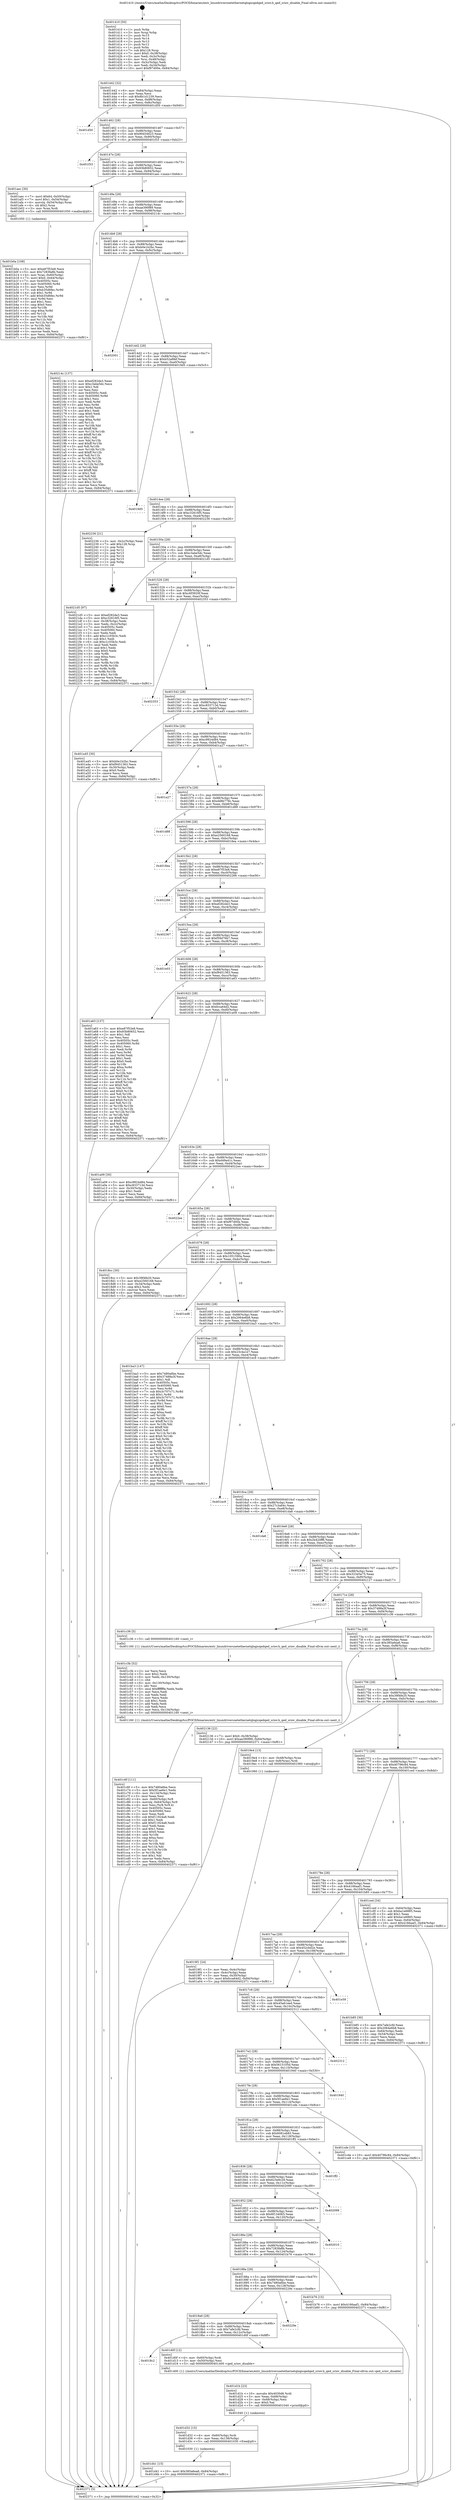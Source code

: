 digraph "0x401410" {
  label = "0x401410 (/mnt/c/Users/mathe/Desktop/tcc/POCII/binaries/extr_linuxdriversnetethernetqlogicqedqed_sriov.h_qed_sriov_disable_Final-ollvm.out::main(0))"
  labelloc = "t"
  node[shape=record]

  Entry [label="",width=0.3,height=0.3,shape=circle,fillcolor=black,style=filled]
  "0x401442" [label="{
     0x401442 [32]\l
     | [instrs]\l
     &nbsp;&nbsp;0x401442 \<+6\>: mov -0x84(%rbp),%eax\l
     &nbsp;&nbsp;0x401448 \<+2\>: mov %eax,%ecx\l
     &nbsp;&nbsp;0x40144a \<+6\>: sub $0x8b1d1239,%ecx\l
     &nbsp;&nbsp;0x401450 \<+6\>: mov %eax,-0x88(%rbp)\l
     &nbsp;&nbsp;0x401456 \<+6\>: mov %ecx,-0x8c(%rbp)\l
     &nbsp;&nbsp;0x40145c \<+6\>: je 0000000000401d50 \<main+0x940\>\l
  }"]
  "0x401d50" [label="{
     0x401d50\l
  }", style=dashed]
  "0x401462" [label="{
     0x401462 [28]\l
     | [instrs]\l
     &nbsp;&nbsp;0x401462 \<+5\>: jmp 0000000000401467 \<main+0x57\>\l
     &nbsp;&nbsp;0x401467 \<+6\>: mov -0x88(%rbp),%eax\l
     &nbsp;&nbsp;0x40146d \<+5\>: sub $0x90d34623,%eax\l
     &nbsp;&nbsp;0x401472 \<+6\>: mov %eax,-0x90(%rbp)\l
     &nbsp;&nbsp;0x401478 \<+6\>: je 0000000000401f33 \<main+0xb23\>\l
  }"]
  Exit [label="",width=0.3,height=0.3,shape=circle,fillcolor=black,style=filled,peripheries=2]
  "0x401f33" [label="{
     0x401f33\l
  }", style=dashed]
  "0x40147e" [label="{
     0x40147e [28]\l
     | [instrs]\l
     &nbsp;&nbsp;0x40147e \<+5\>: jmp 0000000000401483 \<main+0x73\>\l
     &nbsp;&nbsp;0x401483 \<+6\>: mov -0x88(%rbp),%eax\l
     &nbsp;&nbsp;0x401489 \<+5\>: sub $0x93b80652,%eax\l
     &nbsp;&nbsp;0x40148e \<+6\>: mov %eax,-0x94(%rbp)\l
     &nbsp;&nbsp;0x401494 \<+6\>: je 0000000000401aec \<main+0x6dc\>\l
  }"]
  "0x401d41" [label="{
     0x401d41 [15]\l
     | [instrs]\l
     &nbsp;&nbsp;0x401d41 \<+10\>: movl $0x385a6ea6,-0x84(%rbp)\l
     &nbsp;&nbsp;0x401d4b \<+5\>: jmp 0000000000402371 \<main+0xf61\>\l
  }"]
  "0x401aec" [label="{
     0x401aec [30]\l
     | [instrs]\l
     &nbsp;&nbsp;0x401aec \<+7\>: movl $0x64,-0x50(%rbp)\l
     &nbsp;&nbsp;0x401af3 \<+7\>: movl $0x1,-0x54(%rbp)\l
     &nbsp;&nbsp;0x401afa \<+4\>: movslq -0x54(%rbp),%rax\l
     &nbsp;&nbsp;0x401afe \<+4\>: shl $0x2,%rax\l
     &nbsp;&nbsp;0x401b02 \<+3\>: mov %rax,%rdi\l
     &nbsp;&nbsp;0x401b05 \<+5\>: call 0000000000401050 \<malloc@plt\>\l
     | [calls]\l
     &nbsp;&nbsp;0x401050 \{1\} (unknown)\l
  }"]
  "0x40149a" [label="{
     0x40149a [28]\l
     | [instrs]\l
     &nbsp;&nbsp;0x40149a \<+5\>: jmp 000000000040149f \<main+0x8f\>\l
     &nbsp;&nbsp;0x40149f \<+6\>: mov -0x88(%rbp),%eax\l
     &nbsp;&nbsp;0x4014a5 \<+5\>: sub $0xae390f89,%eax\l
     &nbsp;&nbsp;0x4014aa \<+6\>: mov %eax,-0x98(%rbp)\l
     &nbsp;&nbsp;0x4014b0 \<+6\>: je 000000000040214c \<main+0xd3c\>\l
  }"]
  "0x401d32" [label="{
     0x401d32 [15]\l
     | [instrs]\l
     &nbsp;&nbsp;0x401d32 \<+4\>: mov -0x60(%rbp),%rdi\l
     &nbsp;&nbsp;0x401d36 \<+6\>: mov %eax,-0x138(%rbp)\l
     &nbsp;&nbsp;0x401d3c \<+5\>: call 0000000000401030 \<free@plt\>\l
     | [calls]\l
     &nbsp;&nbsp;0x401030 \{1\} (unknown)\l
  }"]
  "0x40214c" [label="{
     0x40214c [137]\l
     | [instrs]\l
     &nbsp;&nbsp;0x40214c \<+5\>: mov $0xef282de3,%eax\l
     &nbsp;&nbsp;0x402151 \<+5\>: mov $0xc3abe5dc,%ecx\l
     &nbsp;&nbsp;0x402156 \<+2\>: mov $0x1,%dl\l
     &nbsp;&nbsp;0x402158 \<+2\>: xor %esi,%esi\l
     &nbsp;&nbsp;0x40215a \<+7\>: mov 0x40505c,%edi\l
     &nbsp;&nbsp;0x402161 \<+8\>: mov 0x405060,%r8d\l
     &nbsp;&nbsp;0x402169 \<+3\>: sub $0x1,%esi\l
     &nbsp;&nbsp;0x40216c \<+3\>: mov %edi,%r9d\l
     &nbsp;&nbsp;0x40216f \<+3\>: add %esi,%r9d\l
     &nbsp;&nbsp;0x402172 \<+4\>: imul %r9d,%edi\l
     &nbsp;&nbsp;0x402176 \<+3\>: and $0x1,%edi\l
     &nbsp;&nbsp;0x402179 \<+3\>: cmp $0x0,%edi\l
     &nbsp;&nbsp;0x40217c \<+4\>: sete %r10b\l
     &nbsp;&nbsp;0x402180 \<+4\>: cmp $0xa,%r8d\l
     &nbsp;&nbsp;0x402184 \<+4\>: setl %r11b\l
     &nbsp;&nbsp;0x402188 \<+3\>: mov %r10b,%bl\l
     &nbsp;&nbsp;0x40218b \<+3\>: xor $0xff,%bl\l
     &nbsp;&nbsp;0x40218e \<+3\>: mov %r11b,%r14b\l
     &nbsp;&nbsp;0x402191 \<+4\>: xor $0xff,%r14b\l
     &nbsp;&nbsp;0x402195 \<+3\>: xor $0x1,%dl\l
     &nbsp;&nbsp;0x402198 \<+3\>: mov %bl,%r15b\l
     &nbsp;&nbsp;0x40219b \<+4\>: and $0xff,%r15b\l
     &nbsp;&nbsp;0x40219f \<+3\>: and %dl,%r10b\l
     &nbsp;&nbsp;0x4021a2 \<+3\>: mov %r14b,%r12b\l
     &nbsp;&nbsp;0x4021a5 \<+4\>: and $0xff,%r12b\l
     &nbsp;&nbsp;0x4021a9 \<+3\>: and %dl,%r11b\l
     &nbsp;&nbsp;0x4021ac \<+3\>: or %r10b,%r15b\l
     &nbsp;&nbsp;0x4021af \<+3\>: or %r11b,%r12b\l
     &nbsp;&nbsp;0x4021b2 \<+3\>: xor %r12b,%r15b\l
     &nbsp;&nbsp;0x4021b5 \<+3\>: or %r14b,%bl\l
     &nbsp;&nbsp;0x4021b8 \<+3\>: xor $0xff,%bl\l
     &nbsp;&nbsp;0x4021bb \<+3\>: or $0x1,%dl\l
     &nbsp;&nbsp;0x4021be \<+2\>: and %dl,%bl\l
     &nbsp;&nbsp;0x4021c0 \<+3\>: or %bl,%r15b\l
     &nbsp;&nbsp;0x4021c3 \<+4\>: test $0x1,%r15b\l
     &nbsp;&nbsp;0x4021c7 \<+3\>: cmovne %ecx,%eax\l
     &nbsp;&nbsp;0x4021ca \<+6\>: mov %eax,-0x84(%rbp)\l
     &nbsp;&nbsp;0x4021d0 \<+5\>: jmp 0000000000402371 \<main+0xf61\>\l
  }"]
  "0x4014b6" [label="{
     0x4014b6 [28]\l
     | [instrs]\l
     &nbsp;&nbsp;0x4014b6 \<+5\>: jmp 00000000004014bb \<main+0xab\>\l
     &nbsp;&nbsp;0x4014bb \<+6\>: mov -0x88(%rbp),%eax\l
     &nbsp;&nbsp;0x4014c1 \<+5\>: sub $0xb0e1b2bc,%eax\l
     &nbsp;&nbsp;0x4014c6 \<+6\>: mov %eax,-0x9c(%rbp)\l
     &nbsp;&nbsp;0x4014cc \<+6\>: je 0000000000402001 \<main+0xbf1\>\l
  }"]
  "0x401d1b" [label="{
     0x401d1b [23]\l
     | [instrs]\l
     &nbsp;&nbsp;0x401d1b \<+10\>: movabs $0x4030d6,%rdi\l
     &nbsp;&nbsp;0x401d25 \<+3\>: mov %eax,-0x68(%rbp)\l
     &nbsp;&nbsp;0x401d28 \<+3\>: mov -0x68(%rbp),%esi\l
     &nbsp;&nbsp;0x401d2b \<+2\>: mov $0x0,%al\l
     &nbsp;&nbsp;0x401d2d \<+5\>: call 0000000000401040 \<printf@plt\>\l
     | [calls]\l
     &nbsp;&nbsp;0x401040 \{1\} (unknown)\l
  }"]
  "0x402001" [label="{
     0x402001\l
  }", style=dashed]
  "0x4014d2" [label="{
     0x4014d2 [28]\l
     | [instrs]\l
     &nbsp;&nbsp;0x4014d2 \<+5\>: jmp 00000000004014d7 \<main+0xc7\>\l
     &nbsp;&nbsp;0x4014d7 \<+6\>: mov -0x88(%rbp),%eax\l
     &nbsp;&nbsp;0x4014dd \<+5\>: sub $0xb52a8fef,%eax\l
     &nbsp;&nbsp;0x4014e2 \<+6\>: mov %eax,-0xa0(%rbp)\l
     &nbsp;&nbsp;0x4014e8 \<+6\>: je 00000000004019d5 \<main+0x5c5\>\l
  }"]
  "0x4018c2" [label="{
     0x4018c2\l
  }", style=dashed]
  "0x4019d5" [label="{
     0x4019d5\l
  }", style=dashed]
  "0x4014ee" [label="{
     0x4014ee [28]\l
     | [instrs]\l
     &nbsp;&nbsp;0x4014ee \<+5\>: jmp 00000000004014f3 \<main+0xe3\>\l
     &nbsp;&nbsp;0x4014f3 \<+6\>: mov -0x88(%rbp),%eax\l
     &nbsp;&nbsp;0x4014f9 \<+5\>: sub $0xc32616f5,%eax\l
     &nbsp;&nbsp;0x4014fe \<+6\>: mov %eax,-0xa4(%rbp)\l
     &nbsp;&nbsp;0x401504 \<+6\>: je 0000000000402236 \<main+0xe26\>\l
  }"]
  "0x401d0f" [label="{
     0x401d0f [12]\l
     | [instrs]\l
     &nbsp;&nbsp;0x401d0f \<+4\>: mov -0x60(%rbp),%rdi\l
     &nbsp;&nbsp;0x401d13 \<+3\>: mov -0x50(%rbp),%esi\l
     &nbsp;&nbsp;0x401d16 \<+5\>: call 0000000000401400 \<qed_sriov_disable\>\l
     | [calls]\l
     &nbsp;&nbsp;0x401400 \{1\} (/mnt/c/Users/mathe/Desktop/tcc/POCII/binaries/extr_linuxdriversnetethernetqlogicqedqed_sriov.h_qed_sriov_disable_Final-ollvm.out::qed_sriov_disable)\l
  }"]
  "0x402236" [label="{
     0x402236 [21]\l
     | [instrs]\l
     &nbsp;&nbsp;0x402236 \<+3\>: mov -0x2c(%rbp),%eax\l
     &nbsp;&nbsp;0x402239 \<+7\>: add $0x128,%rsp\l
     &nbsp;&nbsp;0x402240 \<+1\>: pop %rbx\l
     &nbsp;&nbsp;0x402241 \<+2\>: pop %r12\l
     &nbsp;&nbsp;0x402243 \<+2\>: pop %r13\l
     &nbsp;&nbsp;0x402245 \<+2\>: pop %r14\l
     &nbsp;&nbsp;0x402247 \<+2\>: pop %r15\l
     &nbsp;&nbsp;0x402249 \<+1\>: pop %rbp\l
     &nbsp;&nbsp;0x40224a \<+1\>: ret\l
  }"]
  "0x40150a" [label="{
     0x40150a [28]\l
     | [instrs]\l
     &nbsp;&nbsp;0x40150a \<+5\>: jmp 000000000040150f \<main+0xff\>\l
     &nbsp;&nbsp;0x40150f \<+6\>: mov -0x88(%rbp),%eax\l
     &nbsp;&nbsp;0x401515 \<+5\>: sub $0xc3abe5dc,%eax\l
     &nbsp;&nbsp;0x40151a \<+6\>: mov %eax,-0xa8(%rbp)\l
     &nbsp;&nbsp;0x401520 \<+6\>: je 00000000004021d5 \<main+0xdc5\>\l
  }"]
  "0x4018a6" [label="{
     0x4018a6 [28]\l
     | [instrs]\l
     &nbsp;&nbsp;0x4018a6 \<+5\>: jmp 00000000004018ab \<main+0x49b\>\l
     &nbsp;&nbsp;0x4018ab \<+6\>: mov -0x88(%rbp),%eax\l
     &nbsp;&nbsp;0x4018b1 \<+5\>: sub $0x7afe2cfd,%eax\l
     &nbsp;&nbsp;0x4018b6 \<+6\>: mov %eax,-0x12c(%rbp)\l
     &nbsp;&nbsp;0x4018bc \<+6\>: je 0000000000401d0f \<main+0x8ff\>\l
  }"]
  "0x4021d5" [label="{
     0x4021d5 [97]\l
     | [instrs]\l
     &nbsp;&nbsp;0x4021d5 \<+5\>: mov $0xef282de3,%eax\l
     &nbsp;&nbsp;0x4021da \<+5\>: mov $0xc32616f5,%ecx\l
     &nbsp;&nbsp;0x4021df \<+3\>: mov -0x38(%rbp),%edx\l
     &nbsp;&nbsp;0x4021e2 \<+3\>: mov %edx,-0x2c(%rbp)\l
     &nbsp;&nbsp;0x4021e5 \<+7\>: mov 0x40505c,%edx\l
     &nbsp;&nbsp;0x4021ec \<+7\>: mov 0x405060,%esi\l
     &nbsp;&nbsp;0x4021f3 \<+2\>: mov %edx,%edi\l
     &nbsp;&nbsp;0x4021f5 \<+6\>: add $0xc1c55b3c,%edi\l
     &nbsp;&nbsp;0x4021fb \<+3\>: sub $0x1,%edi\l
     &nbsp;&nbsp;0x4021fe \<+6\>: sub $0xc1c55b3c,%edi\l
     &nbsp;&nbsp;0x402204 \<+3\>: imul %edi,%edx\l
     &nbsp;&nbsp;0x402207 \<+3\>: and $0x1,%edx\l
     &nbsp;&nbsp;0x40220a \<+3\>: cmp $0x0,%edx\l
     &nbsp;&nbsp;0x40220d \<+4\>: sete %r8b\l
     &nbsp;&nbsp;0x402211 \<+3\>: cmp $0xa,%esi\l
     &nbsp;&nbsp;0x402214 \<+4\>: setl %r9b\l
     &nbsp;&nbsp;0x402218 \<+3\>: mov %r8b,%r10b\l
     &nbsp;&nbsp;0x40221b \<+3\>: and %r9b,%r10b\l
     &nbsp;&nbsp;0x40221e \<+3\>: xor %r9b,%r8b\l
     &nbsp;&nbsp;0x402221 \<+3\>: or %r8b,%r10b\l
     &nbsp;&nbsp;0x402224 \<+4\>: test $0x1,%r10b\l
     &nbsp;&nbsp;0x402228 \<+3\>: cmovne %ecx,%eax\l
     &nbsp;&nbsp;0x40222b \<+6\>: mov %eax,-0x84(%rbp)\l
     &nbsp;&nbsp;0x402231 \<+5\>: jmp 0000000000402371 \<main+0xf61\>\l
  }"]
  "0x401526" [label="{
     0x401526 [28]\l
     | [instrs]\l
     &nbsp;&nbsp;0x401526 \<+5\>: jmp 000000000040152b \<main+0x11b\>\l
     &nbsp;&nbsp;0x40152b \<+6\>: mov -0x88(%rbp),%eax\l
     &nbsp;&nbsp;0x401531 \<+5\>: sub $0xc6f3920f,%eax\l
     &nbsp;&nbsp;0x401536 \<+6\>: mov %eax,-0xac(%rbp)\l
     &nbsp;&nbsp;0x40153c \<+6\>: je 0000000000402353 \<main+0xf43\>\l
  }"]
  "0x40229e" [label="{
     0x40229e\l
  }", style=dashed]
  "0x402353" [label="{
     0x402353\l
  }", style=dashed]
  "0x401542" [label="{
     0x401542 [28]\l
     | [instrs]\l
     &nbsp;&nbsp;0x401542 \<+5\>: jmp 0000000000401547 \<main+0x137\>\l
     &nbsp;&nbsp;0x401547 \<+6\>: mov -0x88(%rbp),%eax\l
     &nbsp;&nbsp;0x40154d \<+5\>: sub $0xc833713d,%eax\l
     &nbsp;&nbsp;0x401552 \<+6\>: mov %eax,-0xb0(%rbp)\l
     &nbsp;&nbsp;0x401558 \<+6\>: je 0000000000401a45 \<main+0x635\>\l
  }"]
  "0x401c6f" [label="{
     0x401c6f [111]\l
     | [instrs]\l
     &nbsp;&nbsp;0x401c6f \<+5\>: mov $0x7480a6be,%ecx\l
     &nbsp;&nbsp;0x401c74 \<+5\>: mov $0x5f1ae6e1,%edx\l
     &nbsp;&nbsp;0x401c79 \<+6\>: mov -0x134(%rbp),%esi\l
     &nbsp;&nbsp;0x401c7f \<+3\>: imul %eax,%esi\l
     &nbsp;&nbsp;0x401c82 \<+4\>: mov -0x60(%rbp),%r8\l
     &nbsp;&nbsp;0x401c86 \<+4\>: movslq -0x64(%rbp),%r9\l
     &nbsp;&nbsp;0x401c8a \<+4\>: mov %esi,(%r8,%r9,4)\l
     &nbsp;&nbsp;0x401c8e \<+7\>: mov 0x40505c,%eax\l
     &nbsp;&nbsp;0x401c95 \<+7\>: mov 0x405060,%esi\l
     &nbsp;&nbsp;0x401c9c \<+2\>: mov %eax,%edi\l
     &nbsp;&nbsp;0x401c9e \<+6\>: sub $0xf11924a8,%edi\l
     &nbsp;&nbsp;0x401ca4 \<+3\>: sub $0x1,%edi\l
     &nbsp;&nbsp;0x401ca7 \<+6\>: add $0xf11924a8,%edi\l
     &nbsp;&nbsp;0x401cad \<+3\>: imul %edi,%eax\l
     &nbsp;&nbsp;0x401cb0 \<+3\>: and $0x1,%eax\l
     &nbsp;&nbsp;0x401cb3 \<+3\>: cmp $0x0,%eax\l
     &nbsp;&nbsp;0x401cb6 \<+4\>: sete %r10b\l
     &nbsp;&nbsp;0x401cba \<+3\>: cmp $0xa,%esi\l
     &nbsp;&nbsp;0x401cbd \<+4\>: setl %r11b\l
     &nbsp;&nbsp;0x401cc1 \<+3\>: mov %r10b,%bl\l
     &nbsp;&nbsp;0x401cc4 \<+3\>: and %r11b,%bl\l
     &nbsp;&nbsp;0x401cc7 \<+3\>: xor %r11b,%r10b\l
     &nbsp;&nbsp;0x401cca \<+3\>: or %r10b,%bl\l
     &nbsp;&nbsp;0x401ccd \<+3\>: test $0x1,%bl\l
     &nbsp;&nbsp;0x401cd0 \<+3\>: cmovne %edx,%ecx\l
     &nbsp;&nbsp;0x401cd3 \<+6\>: mov %ecx,-0x84(%rbp)\l
     &nbsp;&nbsp;0x401cd9 \<+5\>: jmp 0000000000402371 \<main+0xf61\>\l
  }"]
  "0x401a45" [label="{
     0x401a45 [30]\l
     | [instrs]\l
     &nbsp;&nbsp;0x401a45 \<+5\>: mov $0xb0e1b2bc,%eax\l
     &nbsp;&nbsp;0x401a4a \<+5\>: mov $0xf9451363,%ecx\l
     &nbsp;&nbsp;0x401a4f \<+3\>: mov -0x30(%rbp),%edx\l
     &nbsp;&nbsp;0x401a52 \<+3\>: cmp $0x0,%edx\l
     &nbsp;&nbsp;0x401a55 \<+3\>: cmove %ecx,%eax\l
     &nbsp;&nbsp;0x401a58 \<+6\>: mov %eax,-0x84(%rbp)\l
     &nbsp;&nbsp;0x401a5e \<+5\>: jmp 0000000000402371 \<main+0xf61\>\l
  }"]
  "0x40155e" [label="{
     0x40155e [28]\l
     | [instrs]\l
     &nbsp;&nbsp;0x40155e \<+5\>: jmp 0000000000401563 \<main+0x153\>\l
     &nbsp;&nbsp;0x401563 \<+6\>: mov -0x88(%rbp),%eax\l
     &nbsp;&nbsp;0x401569 \<+5\>: sub $0xc9924d84,%eax\l
     &nbsp;&nbsp;0x40156e \<+6\>: mov %eax,-0xb4(%rbp)\l
     &nbsp;&nbsp;0x401574 \<+6\>: je 0000000000401a27 \<main+0x617\>\l
  }"]
  "0x401c3b" [label="{
     0x401c3b [52]\l
     | [instrs]\l
     &nbsp;&nbsp;0x401c3b \<+2\>: xor %ecx,%ecx\l
     &nbsp;&nbsp;0x401c3d \<+5\>: mov $0x2,%edx\l
     &nbsp;&nbsp;0x401c42 \<+6\>: mov %edx,-0x130(%rbp)\l
     &nbsp;&nbsp;0x401c48 \<+1\>: cltd\l
     &nbsp;&nbsp;0x401c49 \<+6\>: mov -0x130(%rbp),%esi\l
     &nbsp;&nbsp;0x401c4f \<+2\>: idiv %esi\l
     &nbsp;&nbsp;0x401c51 \<+6\>: imul $0xfffffffe,%edx,%edx\l
     &nbsp;&nbsp;0x401c57 \<+2\>: mov %ecx,%edi\l
     &nbsp;&nbsp;0x401c59 \<+2\>: sub %edx,%edi\l
     &nbsp;&nbsp;0x401c5b \<+2\>: mov %ecx,%edx\l
     &nbsp;&nbsp;0x401c5d \<+3\>: sub $0x1,%edx\l
     &nbsp;&nbsp;0x401c60 \<+2\>: add %edx,%edi\l
     &nbsp;&nbsp;0x401c62 \<+2\>: sub %edi,%ecx\l
     &nbsp;&nbsp;0x401c64 \<+6\>: mov %ecx,-0x134(%rbp)\l
     &nbsp;&nbsp;0x401c6a \<+5\>: call 0000000000401160 \<next_i\>\l
     | [calls]\l
     &nbsp;&nbsp;0x401160 \{1\} (/mnt/c/Users/mathe/Desktop/tcc/POCII/binaries/extr_linuxdriversnetethernetqlogicqedqed_sriov.h_qed_sriov_disable_Final-ollvm.out::next_i)\l
  }"]
  "0x401a27" [label="{
     0x401a27\l
  }", style=dashed]
  "0x40157a" [label="{
     0x40157a [28]\l
     | [instrs]\l
     &nbsp;&nbsp;0x40157a \<+5\>: jmp 000000000040157f \<main+0x16f\>\l
     &nbsp;&nbsp;0x40157f \<+6\>: mov -0x88(%rbp),%eax\l
     &nbsp;&nbsp;0x401585 \<+5\>: sub $0xdd8b778c,%eax\l
     &nbsp;&nbsp;0x40158a \<+6\>: mov %eax,-0xb8(%rbp)\l
     &nbsp;&nbsp;0x401590 \<+6\>: je 0000000000401d88 \<main+0x978\>\l
  }"]
  "0x40188a" [label="{
     0x40188a [28]\l
     | [instrs]\l
     &nbsp;&nbsp;0x40188a \<+5\>: jmp 000000000040188f \<main+0x47f\>\l
     &nbsp;&nbsp;0x40188f \<+6\>: mov -0x88(%rbp),%eax\l
     &nbsp;&nbsp;0x401895 \<+5\>: sub $0x7480a6be,%eax\l
     &nbsp;&nbsp;0x40189a \<+6\>: mov %eax,-0x128(%rbp)\l
     &nbsp;&nbsp;0x4018a0 \<+6\>: je 000000000040229e \<main+0xe8e\>\l
  }"]
  "0x401d88" [label="{
     0x401d88\l
  }", style=dashed]
  "0x401596" [label="{
     0x401596 [28]\l
     | [instrs]\l
     &nbsp;&nbsp;0x401596 \<+5\>: jmp 000000000040159b \<main+0x18b\>\l
     &nbsp;&nbsp;0x40159b \<+6\>: mov -0x88(%rbp),%eax\l
     &nbsp;&nbsp;0x4015a1 \<+5\>: sub $0xe2560168,%eax\l
     &nbsp;&nbsp;0x4015a6 \<+6\>: mov %eax,-0xbc(%rbp)\l
     &nbsp;&nbsp;0x4015ac \<+6\>: je 00000000004018ea \<main+0x4da\>\l
  }"]
  "0x401b76" [label="{
     0x401b76 [15]\l
     | [instrs]\l
     &nbsp;&nbsp;0x401b76 \<+10\>: movl $0x4166aaf1,-0x84(%rbp)\l
     &nbsp;&nbsp;0x401b80 \<+5\>: jmp 0000000000402371 \<main+0xf61\>\l
  }"]
  "0x4018ea" [label="{
     0x4018ea\l
  }", style=dashed]
  "0x4015b2" [label="{
     0x4015b2 [28]\l
     | [instrs]\l
     &nbsp;&nbsp;0x4015b2 \<+5\>: jmp 00000000004015b7 \<main+0x1a7\>\l
     &nbsp;&nbsp;0x4015b7 \<+6\>: mov -0x88(%rbp),%eax\l
     &nbsp;&nbsp;0x4015bd \<+5\>: sub $0xe87f53e8,%eax\l
     &nbsp;&nbsp;0x4015c2 \<+6\>: mov %eax,-0xc0(%rbp)\l
     &nbsp;&nbsp;0x4015c8 \<+6\>: je 0000000000402266 \<main+0xe56\>\l
  }"]
  "0x40186e" [label="{
     0x40186e [28]\l
     | [instrs]\l
     &nbsp;&nbsp;0x40186e \<+5\>: jmp 0000000000401873 \<main+0x463\>\l
     &nbsp;&nbsp;0x401873 \<+6\>: mov -0x88(%rbp),%eax\l
     &nbsp;&nbsp;0x401879 \<+5\>: sub $0x7283fa8b,%eax\l
     &nbsp;&nbsp;0x40187e \<+6\>: mov %eax,-0x124(%rbp)\l
     &nbsp;&nbsp;0x401884 \<+6\>: je 0000000000401b76 \<main+0x766\>\l
  }"]
  "0x402266" [label="{
     0x402266\l
  }", style=dashed]
  "0x4015ce" [label="{
     0x4015ce [28]\l
     | [instrs]\l
     &nbsp;&nbsp;0x4015ce \<+5\>: jmp 00000000004015d3 \<main+0x1c3\>\l
     &nbsp;&nbsp;0x4015d3 \<+6\>: mov -0x88(%rbp),%eax\l
     &nbsp;&nbsp;0x4015d9 \<+5\>: sub $0xef282de3,%eax\l
     &nbsp;&nbsp;0x4015de \<+6\>: mov %eax,-0xc4(%rbp)\l
     &nbsp;&nbsp;0x4015e4 \<+6\>: je 0000000000402367 \<main+0xf57\>\l
  }"]
  "0x402010" [label="{
     0x402010\l
  }", style=dashed]
  "0x402367" [label="{
     0x402367\l
  }", style=dashed]
  "0x4015ea" [label="{
     0x4015ea [28]\l
     | [instrs]\l
     &nbsp;&nbsp;0x4015ea \<+5\>: jmp 00000000004015ef \<main+0x1df\>\l
     &nbsp;&nbsp;0x4015ef \<+6\>: mov -0x88(%rbp),%eax\l
     &nbsp;&nbsp;0x4015f5 \<+5\>: sub $0xf59d76b7,%eax\l
     &nbsp;&nbsp;0x4015fa \<+6\>: mov %eax,-0xc8(%rbp)\l
     &nbsp;&nbsp;0x401600 \<+6\>: je 0000000000401e03 \<main+0x9f3\>\l
  }"]
  "0x401852" [label="{
     0x401852 [28]\l
     | [instrs]\l
     &nbsp;&nbsp;0x401852 \<+5\>: jmp 0000000000401857 \<main+0x447\>\l
     &nbsp;&nbsp;0x401857 \<+6\>: mov -0x88(%rbp),%eax\l
     &nbsp;&nbsp;0x40185d \<+5\>: sub $0x6f134065,%eax\l
     &nbsp;&nbsp;0x401862 \<+6\>: mov %eax,-0x120(%rbp)\l
     &nbsp;&nbsp;0x401868 \<+6\>: je 0000000000402010 \<main+0xc00\>\l
  }"]
  "0x401e03" [label="{
     0x401e03\l
  }", style=dashed]
  "0x401606" [label="{
     0x401606 [28]\l
     | [instrs]\l
     &nbsp;&nbsp;0x401606 \<+5\>: jmp 000000000040160b \<main+0x1fb\>\l
     &nbsp;&nbsp;0x40160b \<+6\>: mov -0x88(%rbp),%eax\l
     &nbsp;&nbsp;0x401611 \<+5\>: sub $0xf9451363,%eax\l
     &nbsp;&nbsp;0x401616 \<+6\>: mov %eax,-0xcc(%rbp)\l
     &nbsp;&nbsp;0x40161c \<+6\>: je 0000000000401a63 \<main+0x653\>\l
  }"]
  "0x402099" [label="{
     0x402099\l
  }", style=dashed]
  "0x401a63" [label="{
     0x401a63 [137]\l
     | [instrs]\l
     &nbsp;&nbsp;0x401a63 \<+5\>: mov $0xe87f53e8,%eax\l
     &nbsp;&nbsp;0x401a68 \<+5\>: mov $0x93b80652,%ecx\l
     &nbsp;&nbsp;0x401a6d \<+2\>: mov $0x1,%dl\l
     &nbsp;&nbsp;0x401a6f \<+2\>: xor %esi,%esi\l
     &nbsp;&nbsp;0x401a71 \<+7\>: mov 0x40505c,%edi\l
     &nbsp;&nbsp;0x401a78 \<+8\>: mov 0x405060,%r8d\l
     &nbsp;&nbsp;0x401a80 \<+3\>: sub $0x1,%esi\l
     &nbsp;&nbsp;0x401a83 \<+3\>: mov %edi,%r9d\l
     &nbsp;&nbsp;0x401a86 \<+3\>: add %esi,%r9d\l
     &nbsp;&nbsp;0x401a89 \<+4\>: imul %r9d,%edi\l
     &nbsp;&nbsp;0x401a8d \<+3\>: and $0x1,%edi\l
     &nbsp;&nbsp;0x401a90 \<+3\>: cmp $0x0,%edi\l
     &nbsp;&nbsp;0x401a93 \<+4\>: sete %r10b\l
     &nbsp;&nbsp;0x401a97 \<+4\>: cmp $0xa,%r8d\l
     &nbsp;&nbsp;0x401a9b \<+4\>: setl %r11b\l
     &nbsp;&nbsp;0x401a9f \<+3\>: mov %r10b,%bl\l
     &nbsp;&nbsp;0x401aa2 \<+3\>: xor $0xff,%bl\l
     &nbsp;&nbsp;0x401aa5 \<+3\>: mov %r11b,%r14b\l
     &nbsp;&nbsp;0x401aa8 \<+4\>: xor $0xff,%r14b\l
     &nbsp;&nbsp;0x401aac \<+3\>: xor $0x0,%dl\l
     &nbsp;&nbsp;0x401aaf \<+3\>: mov %bl,%r15b\l
     &nbsp;&nbsp;0x401ab2 \<+4\>: and $0x0,%r15b\l
     &nbsp;&nbsp;0x401ab6 \<+3\>: and %dl,%r10b\l
     &nbsp;&nbsp;0x401ab9 \<+3\>: mov %r14b,%r12b\l
     &nbsp;&nbsp;0x401abc \<+4\>: and $0x0,%r12b\l
     &nbsp;&nbsp;0x401ac0 \<+3\>: and %dl,%r11b\l
     &nbsp;&nbsp;0x401ac3 \<+3\>: or %r10b,%r15b\l
     &nbsp;&nbsp;0x401ac6 \<+3\>: or %r11b,%r12b\l
     &nbsp;&nbsp;0x401ac9 \<+3\>: xor %r12b,%r15b\l
     &nbsp;&nbsp;0x401acc \<+3\>: or %r14b,%bl\l
     &nbsp;&nbsp;0x401acf \<+3\>: xor $0xff,%bl\l
     &nbsp;&nbsp;0x401ad2 \<+3\>: or $0x0,%dl\l
     &nbsp;&nbsp;0x401ad5 \<+2\>: and %dl,%bl\l
     &nbsp;&nbsp;0x401ad7 \<+3\>: or %bl,%r15b\l
     &nbsp;&nbsp;0x401ada \<+4\>: test $0x1,%r15b\l
     &nbsp;&nbsp;0x401ade \<+3\>: cmovne %ecx,%eax\l
     &nbsp;&nbsp;0x401ae1 \<+6\>: mov %eax,-0x84(%rbp)\l
     &nbsp;&nbsp;0x401ae7 \<+5\>: jmp 0000000000402371 \<main+0xf61\>\l
  }"]
  "0x401622" [label="{
     0x401622 [28]\l
     | [instrs]\l
     &nbsp;&nbsp;0x401622 \<+5\>: jmp 0000000000401627 \<main+0x217\>\l
     &nbsp;&nbsp;0x401627 \<+6\>: mov -0x88(%rbp),%eax\l
     &nbsp;&nbsp;0x40162d \<+5\>: sub $0xfcca64d2,%eax\l
     &nbsp;&nbsp;0x401632 \<+6\>: mov %eax,-0xd0(%rbp)\l
     &nbsp;&nbsp;0x401638 \<+6\>: je 0000000000401a09 \<main+0x5f9\>\l
  }"]
  "0x401836" [label="{
     0x401836 [28]\l
     | [instrs]\l
     &nbsp;&nbsp;0x401836 \<+5\>: jmp 000000000040183b \<main+0x42b\>\l
     &nbsp;&nbsp;0x40183b \<+6\>: mov -0x88(%rbp),%eax\l
     &nbsp;&nbsp;0x401841 \<+5\>: sub $0x623e9c29,%eax\l
     &nbsp;&nbsp;0x401846 \<+6\>: mov %eax,-0x11c(%rbp)\l
     &nbsp;&nbsp;0x40184c \<+6\>: je 0000000000402099 \<main+0xc89\>\l
  }"]
  "0x401a09" [label="{
     0x401a09 [30]\l
     | [instrs]\l
     &nbsp;&nbsp;0x401a09 \<+5\>: mov $0xc9924d84,%eax\l
     &nbsp;&nbsp;0x401a0e \<+5\>: mov $0xc833713d,%ecx\l
     &nbsp;&nbsp;0x401a13 \<+3\>: mov -0x30(%rbp),%edx\l
     &nbsp;&nbsp;0x401a16 \<+3\>: cmp $0x1,%edx\l
     &nbsp;&nbsp;0x401a19 \<+3\>: cmovl %ecx,%eax\l
     &nbsp;&nbsp;0x401a1c \<+6\>: mov %eax,-0x84(%rbp)\l
     &nbsp;&nbsp;0x401a22 \<+5\>: jmp 0000000000402371 \<main+0xf61\>\l
  }"]
  "0x40163e" [label="{
     0x40163e [28]\l
     | [instrs]\l
     &nbsp;&nbsp;0x40163e \<+5\>: jmp 0000000000401643 \<main+0x233\>\l
     &nbsp;&nbsp;0x401643 \<+6\>: mov -0x88(%rbp),%eax\l
     &nbsp;&nbsp;0x401649 \<+5\>: sub $0xd49a41c,%eax\l
     &nbsp;&nbsp;0x40164e \<+6\>: mov %eax,-0xd4(%rbp)\l
     &nbsp;&nbsp;0x401654 \<+6\>: je 00000000004022ee \<main+0xede\>\l
  }"]
  "0x401ff2" [label="{
     0x401ff2\l
  }", style=dashed]
  "0x4022ee" [label="{
     0x4022ee\l
  }", style=dashed]
  "0x40165a" [label="{
     0x40165a [28]\l
     | [instrs]\l
     &nbsp;&nbsp;0x40165a \<+5\>: jmp 000000000040165f \<main+0x24f\>\l
     &nbsp;&nbsp;0x40165f \<+6\>: mov -0x88(%rbp),%eax\l
     &nbsp;&nbsp;0x401665 \<+5\>: sub $0xf97d00e,%eax\l
     &nbsp;&nbsp;0x40166a \<+6\>: mov %eax,-0xd8(%rbp)\l
     &nbsp;&nbsp;0x401670 \<+6\>: je 00000000004018cc \<main+0x4bc\>\l
  }"]
  "0x40181a" [label="{
     0x40181a [28]\l
     | [instrs]\l
     &nbsp;&nbsp;0x40181a \<+5\>: jmp 000000000040181f \<main+0x40f\>\l
     &nbsp;&nbsp;0x40181f \<+6\>: mov -0x88(%rbp),%eax\l
     &nbsp;&nbsp;0x401825 \<+5\>: sub $0x6081eb83,%eax\l
     &nbsp;&nbsp;0x40182a \<+6\>: mov %eax,-0x118(%rbp)\l
     &nbsp;&nbsp;0x401830 \<+6\>: je 0000000000401ff2 \<main+0xbe2\>\l
  }"]
  "0x4018cc" [label="{
     0x4018cc [30]\l
     | [instrs]\l
     &nbsp;&nbsp;0x4018cc \<+5\>: mov $0x39f4fe20,%eax\l
     &nbsp;&nbsp;0x4018d1 \<+5\>: mov $0xe2560168,%ecx\l
     &nbsp;&nbsp;0x4018d6 \<+3\>: mov -0x34(%rbp),%edx\l
     &nbsp;&nbsp;0x4018d9 \<+3\>: cmp $0x2,%edx\l
     &nbsp;&nbsp;0x4018dc \<+3\>: cmovne %ecx,%eax\l
     &nbsp;&nbsp;0x4018df \<+6\>: mov %eax,-0x84(%rbp)\l
     &nbsp;&nbsp;0x4018e5 \<+5\>: jmp 0000000000402371 \<main+0xf61\>\l
  }"]
  "0x401676" [label="{
     0x401676 [28]\l
     | [instrs]\l
     &nbsp;&nbsp;0x401676 \<+5\>: jmp 000000000040167b \<main+0x26b\>\l
     &nbsp;&nbsp;0x40167b \<+6\>: mov -0x88(%rbp),%eax\l
     &nbsp;&nbsp;0x401681 \<+5\>: sub $0x1051590a,%eax\l
     &nbsp;&nbsp;0x401686 \<+6\>: mov %eax,-0xdc(%rbp)\l
     &nbsp;&nbsp;0x40168c \<+6\>: je 0000000000401ed8 \<main+0xac8\>\l
  }"]
  "0x402371" [label="{
     0x402371 [5]\l
     | [instrs]\l
     &nbsp;&nbsp;0x402371 \<+5\>: jmp 0000000000401442 \<main+0x32\>\l
  }"]
  "0x401410" [label="{
     0x401410 [50]\l
     | [instrs]\l
     &nbsp;&nbsp;0x401410 \<+1\>: push %rbp\l
     &nbsp;&nbsp;0x401411 \<+3\>: mov %rsp,%rbp\l
     &nbsp;&nbsp;0x401414 \<+2\>: push %r15\l
     &nbsp;&nbsp;0x401416 \<+2\>: push %r14\l
     &nbsp;&nbsp;0x401418 \<+2\>: push %r13\l
     &nbsp;&nbsp;0x40141a \<+2\>: push %r12\l
     &nbsp;&nbsp;0x40141c \<+1\>: push %rbx\l
     &nbsp;&nbsp;0x40141d \<+7\>: sub $0x128,%rsp\l
     &nbsp;&nbsp;0x401424 \<+7\>: movl $0x0,-0x38(%rbp)\l
     &nbsp;&nbsp;0x40142b \<+3\>: mov %edi,-0x3c(%rbp)\l
     &nbsp;&nbsp;0x40142e \<+4\>: mov %rsi,-0x48(%rbp)\l
     &nbsp;&nbsp;0x401432 \<+3\>: mov -0x3c(%rbp),%edi\l
     &nbsp;&nbsp;0x401435 \<+3\>: mov %edi,-0x34(%rbp)\l
     &nbsp;&nbsp;0x401438 \<+10\>: movl $0xf97d00e,-0x84(%rbp)\l
  }"]
  "0x401cde" [label="{
     0x401cde [15]\l
     | [instrs]\l
     &nbsp;&nbsp;0x401cde \<+10\>: movl $0x40796c84,-0x84(%rbp)\l
     &nbsp;&nbsp;0x401ce8 \<+5\>: jmp 0000000000402371 \<main+0xf61\>\l
  }"]
  "0x401ed8" [label="{
     0x401ed8\l
  }", style=dashed]
  "0x401692" [label="{
     0x401692 [28]\l
     | [instrs]\l
     &nbsp;&nbsp;0x401692 \<+5\>: jmp 0000000000401697 \<main+0x287\>\l
     &nbsp;&nbsp;0x401697 \<+6\>: mov -0x88(%rbp),%eax\l
     &nbsp;&nbsp;0x40169d \<+5\>: sub $0x2064e6b8,%eax\l
     &nbsp;&nbsp;0x4016a2 \<+6\>: mov %eax,-0xe0(%rbp)\l
     &nbsp;&nbsp;0x4016a8 \<+6\>: je 0000000000401ba3 \<main+0x793\>\l
  }"]
  "0x4017fe" [label="{
     0x4017fe [28]\l
     | [instrs]\l
     &nbsp;&nbsp;0x4017fe \<+5\>: jmp 0000000000401803 \<main+0x3f3\>\l
     &nbsp;&nbsp;0x401803 \<+6\>: mov -0x88(%rbp),%eax\l
     &nbsp;&nbsp;0x401809 \<+5\>: sub $0x5f1ae6e1,%eax\l
     &nbsp;&nbsp;0x40180e \<+6\>: mov %eax,-0x114(%rbp)\l
     &nbsp;&nbsp;0x401814 \<+6\>: je 0000000000401cde \<main+0x8ce\>\l
  }"]
  "0x401ba3" [label="{
     0x401ba3 [147]\l
     | [instrs]\l
     &nbsp;&nbsp;0x401ba3 \<+5\>: mov $0x7480a6be,%eax\l
     &nbsp;&nbsp;0x401ba8 \<+5\>: mov $0x37488a3f,%ecx\l
     &nbsp;&nbsp;0x401bad \<+2\>: mov $0x1,%dl\l
     &nbsp;&nbsp;0x401baf \<+7\>: mov 0x40505c,%esi\l
     &nbsp;&nbsp;0x401bb6 \<+7\>: mov 0x405060,%edi\l
     &nbsp;&nbsp;0x401bbd \<+3\>: mov %esi,%r8d\l
     &nbsp;&nbsp;0x401bc0 \<+7\>: sub $0x3c707c71,%r8d\l
     &nbsp;&nbsp;0x401bc7 \<+4\>: sub $0x1,%r8d\l
     &nbsp;&nbsp;0x401bcb \<+7\>: add $0x3c707c71,%r8d\l
     &nbsp;&nbsp;0x401bd2 \<+4\>: imul %r8d,%esi\l
     &nbsp;&nbsp;0x401bd6 \<+3\>: and $0x1,%esi\l
     &nbsp;&nbsp;0x401bd9 \<+3\>: cmp $0x0,%esi\l
     &nbsp;&nbsp;0x401bdc \<+4\>: sete %r9b\l
     &nbsp;&nbsp;0x401be0 \<+3\>: cmp $0xa,%edi\l
     &nbsp;&nbsp;0x401be3 \<+4\>: setl %r10b\l
     &nbsp;&nbsp;0x401be7 \<+3\>: mov %r9b,%r11b\l
     &nbsp;&nbsp;0x401bea \<+4\>: xor $0xff,%r11b\l
     &nbsp;&nbsp;0x401bee \<+3\>: mov %r10b,%bl\l
     &nbsp;&nbsp;0x401bf1 \<+3\>: xor $0xff,%bl\l
     &nbsp;&nbsp;0x401bf4 \<+3\>: xor $0x0,%dl\l
     &nbsp;&nbsp;0x401bf7 \<+3\>: mov %r11b,%r14b\l
     &nbsp;&nbsp;0x401bfa \<+4\>: and $0x0,%r14b\l
     &nbsp;&nbsp;0x401bfe \<+3\>: and %dl,%r9b\l
     &nbsp;&nbsp;0x401c01 \<+3\>: mov %bl,%r15b\l
     &nbsp;&nbsp;0x401c04 \<+4\>: and $0x0,%r15b\l
     &nbsp;&nbsp;0x401c08 \<+3\>: and %dl,%r10b\l
     &nbsp;&nbsp;0x401c0b \<+3\>: or %r9b,%r14b\l
     &nbsp;&nbsp;0x401c0e \<+3\>: or %r10b,%r15b\l
     &nbsp;&nbsp;0x401c11 \<+3\>: xor %r15b,%r14b\l
     &nbsp;&nbsp;0x401c14 \<+3\>: or %bl,%r11b\l
     &nbsp;&nbsp;0x401c17 \<+4\>: xor $0xff,%r11b\l
     &nbsp;&nbsp;0x401c1b \<+3\>: or $0x0,%dl\l
     &nbsp;&nbsp;0x401c1e \<+3\>: and %dl,%r11b\l
     &nbsp;&nbsp;0x401c21 \<+3\>: or %r11b,%r14b\l
     &nbsp;&nbsp;0x401c24 \<+4\>: test $0x1,%r14b\l
     &nbsp;&nbsp;0x401c28 \<+3\>: cmovne %ecx,%eax\l
     &nbsp;&nbsp;0x401c2b \<+6\>: mov %eax,-0x84(%rbp)\l
     &nbsp;&nbsp;0x401c31 \<+5\>: jmp 0000000000402371 \<main+0xf61\>\l
  }"]
  "0x4016ae" [label="{
     0x4016ae [28]\l
     | [instrs]\l
     &nbsp;&nbsp;0x4016ae \<+5\>: jmp 00000000004016b3 \<main+0x2a3\>\l
     &nbsp;&nbsp;0x4016b3 \<+6\>: mov -0x88(%rbp),%eax\l
     &nbsp;&nbsp;0x4016b9 \<+5\>: sub $0x23c4a1e7,%eax\l
     &nbsp;&nbsp;0x4016be \<+6\>: mov %eax,-0xe4(%rbp)\l
     &nbsp;&nbsp;0x4016c4 \<+6\>: je 0000000000401ec9 \<main+0xab9\>\l
  }"]
  "0x401940" [label="{
     0x401940\l
  }", style=dashed]
  "0x401ec9" [label="{
     0x401ec9\l
  }", style=dashed]
  "0x4016ca" [label="{
     0x4016ca [28]\l
     | [instrs]\l
     &nbsp;&nbsp;0x4016ca \<+5\>: jmp 00000000004016cf \<main+0x2bf\>\l
     &nbsp;&nbsp;0x4016cf \<+6\>: mov -0x88(%rbp),%eax\l
     &nbsp;&nbsp;0x4016d5 \<+5\>: sub $0x27c3a64c,%eax\l
     &nbsp;&nbsp;0x4016da \<+6\>: mov %eax,-0xe8(%rbp)\l
     &nbsp;&nbsp;0x4016e0 \<+6\>: je 0000000000401da6 \<main+0x996\>\l
  }"]
  "0x4017e2" [label="{
     0x4017e2 [28]\l
     | [instrs]\l
     &nbsp;&nbsp;0x4017e2 \<+5\>: jmp 00000000004017e7 \<main+0x3d7\>\l
     &nbsp;&nbsp;0x4017e7 \<+6\>: mov -0x88(%rbp),%eax\l
     &nbsp;&nbsp;0x4017ed \<+5\>: sub $0x5615105d,%eax\l
     &nbsp;&nbsp;0x4017f2 \<+6\>: mov %eax,-0x110(%rbp)\l
     &nbsp;&nbsp;0x4017f8 \<+6\>: je 0000000000401940 \<main+0x530\>\l
  }"]
  "0x401da6" [label="{
     0x401da6\l
  }", style=dashed]
  "0x4016e6" [label="{
     0x4016e6 [28]\l
     | [instrs]\l
     &nbsp;&nbsp;0x4016e6 \<+5\>: jmp 00000000004016eb \<main+0x2db\>\l
     &nbsp;&nbsp;0x4016eb \<+6\>: mov -0x88(%rbp),%eax\l
     &nbsp;&nbsp;0x4016f1 \<+5\>: sub $0x2b420ff6,%eax\l
     &nbsp;&nbsp;0x4016f6 \<+6\>: mov %eax,-0xec(%rbp)\l
     &nbsp;&nbsp;0x4016fc \<+6\>: je 000000000040224b \<main+0xe3b\>\l
  }"]
  "0x402312" [label="{
     0x402312\l
  }", style=dashed]
  "0x40224b" [label="{
     0x40224b\l
  }", style=dashed]
  "0x401702" [label="{
     0x401702 [28]\l
     | [instrs]\l
     &nbsp;&nbsp;0x401702 \<+5\>: jmp 0000000000401707 \<main+0x2f7\>\l
     &nbsp;&nbsp;0x401707 \<+6\>: mov -0x88(%rbp),%eax\l
     &nbsp;&nbsp;0x40170d \<+5\>: sub $0x323d3e75,%eax\l
     &nbsp;&nbsp;0x401712 \<+6\>: mov %eax,-0xf0(%rbp)\l
     &nbsp;&nbsp;0x401718 \<+6\>: je 0000000000402127 \<main+0xd17\>\l
  }"]
  "0x4017c6" [label="{
     0x4017c6 [28]\l
     | [instrs]\l
     &nbsp;&nbsp;0x4017c6 \<+5\>: jmp 00000000004017cb \<main+0x3bb\>\l
     &nbsp;&nbsp;0x4017cb \<+6\>: mov -0x88(%rbp),%eax\l
     &nbsp;&nbsp;0x4017d1 \<+5\>: sub $0x45a61eed,%eax\l
     &nbsp;&nbsp;0x4017d6 \<+6\>: mov %eax,-0x10c(%rbp)\l
     &nbsp;&nbsp;0x4017dc \<+6\>: je 0000000000402312 \<main+0xf02\>\l
  }"]
  "0x402127" [label="{
     0x402127\l
  }", style=dashed]
  "0x40171e" [label="{
     0x40171e [28]\l
     | [instrs]\l
     &nbsp;&nbsp;0x40171e \<+5\>: jmp 0000000000401723 \<main+0x313\>\l
     &nbsp;&nbsp;0x401723 \<+6\>: mov -0x88(%rbp),%eax\l
     &nbsp;&nbsp;0x401729 \<+5\>: sub $0x37488a3f,%eax\l
     &nbsp;&nbsp;0x40172e \<+6\>: mov %eax,-0xf4(%rbp)\l
     &nbsp;&nbsp;0x401734 \<+6\>: je 0000000000401c36 \<main+0x826\>\l
  }"]
  "0x401e59" [label="{
     0x401e59\l
  }", style=dashed]
  "0x401c36" [label="{
     0x401c36 [5]\l
     | [instrs]\l
     &nbsp;&nbsp;0x401c36 \<+5\>: call 0000000000401160 \<next_i\>\l
     | [calls]\l
     &nbsp;&nbsp;0x401160 \{1\} (/mnt/c/Users/mathe/Desktop/tcc/POCII/binaries/extr_linuxdriversnetethernetqlogicqedqed_sriov.h_qed_sriov_disable_Final-ollvm.out::next_i)\l
  }"]
  "0x40173a" [label="{
     0x40173a [28]\l
     | [instrs]\l
     &nbsp;&nbsp;0x40173a \<+5\>: jmp 000000000040173f \<main+0x32f\>\l
     &nbsp;&nbsp;0x40173f \<+6\>: mov -0x88(%rbp),%eax\l
     &nbsp;&nbsp;0x401745 \<+5\>: sub $0x385a6ea6,%eax\l
     &nbsp;&nbsp;0x40174a \<+6\>: mov %eax,-0xf8(%rbp)\l
     &nbsp;&nbsp;0x401750 \<+6\>: je 0000000000402136 \<main+0xd26\>\l
  }"]
  "0x4017aa" [label="{
     0x4017aa [28]\l
     | [instrs]\l
     &nbsp;&nbsp;0x4017aa \<+5\>: jmp 00000000004017af \<main+0x39f\>\l
     &nbsp;&nbsp;0x4017af \<+6\>: mov -0x88(%rbp),%eax\l
     &nbsp;&nbsp;0x4017b5 \<+5\>: sub $0x452cbd2e,%eax\l
     &nbsp;&nbsp;0x4017ba \<+6\>: mov %eax,-0x108(%rbp)\l
     &nbsp;&nbsp;0x4017c0 \<+6\>: je 0000000000401e59 \<main+0xa49\>\l
  }"]
  "0x402136" [label="{
     0x402136 [22]\l
     | [instrs]\l
     &nbsp;&nbsp;0x402136 \<+7\>: movl $0x0,-0x38(%rbp)\l
     &nbsp;&nbsp;0x40213d \<+10\>: movl $0xae390f89,-0x84(%rbp)\l
     &nbsp;&nbsp;0x402147 \<+5\>: jmp 0000000000402371 \<main+0xf61\>\l
  }"]
  "0x401756" [label="{
     0x401756 [28]\l
     | [instrs]\l
     &nbsp;&nbsp;0x401756 \<+5\>: jmp 000000000040175b \<main+0x34b\>\l
     &nbsp;&nbsp;0x40175b \<+6\>: mov -0x88(%rbp),%eax\l
     &nbsp;&nbsp;0x401761 \<+5\>: sub $0x39f4fe20,%eax\l
     &nbsp;&nbsp;0x401766 \<+6\>: mov %eax,-0xfc(%rbp)\l
     &nbsp;&nbsp;0x40176c \<+6\>: je 00000000004019e4 \<main+0x5d4\>\l
  }"]
  "0x401b85" [label="{
     0x401b85 [30]\l
     | [instrs]\l
     &nbsp;&nbsp;0x401b85 \<+5\>: mov $0x7afe2cfd,%eax\l
     &nbsp;&nbsp;0x401b8a \<+5\>: mov $0x2064e6b8,%ecx\l
     &nbsp;&nbsp;0x401b8f \<+3\>: mov -0x64(%rbp),%edx\l
     &nbsp;&nbsp;0x401b92 \<+3\>: cmp -0x54(%rbp),%edx\l
     &nbsp;&nbsp;0x401b95 \<+3\>: cmovl %ecx,%eax\l
     &nbsp;&nbsp;0x401b98 \<+6\>: mov %eax,-0x84(%rbp)\l
     &nbsp;&nbsp;0x401b9e \<+5\>: jmp 0000000000402371 \<main+0xf61\>\l
  }"]
  "0x4019e4" [label="{
     0x4019e4 [13]\l
     | [instrs]\l
     &nbsp;&nbsp;0x4019e4 \<+4\>: mov -0x48(%rbp),%rax\l
     &nbsp;&nbsp;0x4019e8 \<+4\>: mov 0x8(%rax),%rdi\l
     &nbsp;&nbsp;0x4019ec \<+5\>: call 0000000000401060 \<atoi@plt\>\l
     | [calls]\l
     &nbsp;&nbsp;0x401060 \{1\} (unknown)\l
  }"]
  "0x401772" [label="{
     0x401772 [28]\l
     | [instrs]\l
     &nbsp;&nbsp;0x401772 \<+5\>: jmp 0000000000401777 \<main+0x367\>\l
     &nbsp;&nbsp;0x401777 \<+6\>: mov -0x88(%rbp),%eax\l
     &nbsp;&nbsp;0x40177d \<+5\>: sub $0x40796c84,%eax\l
     &nbsp;&nbsp;0x401782 \<+6\>: mov %eax,-0x100(%rbp)\l
     &nbsp;&nbsp;0x401788 \<+6\>: je 0000000000401ced \<main+0x8dd\>\l
  }"]
  "0x4019f1" [label="{
     0x4019f1 [24]\l
     | [instrs]\l
     &nbsp;&nbsp;0x4019f1 \<+3\>: mov %eax,-0x4c(%rbp)\l
     &nbsp;&nbsp;0x4019f4 \<+3\>: mov -0x4c(%rbp),%eax\l
     &nbsp;&nbsp;0x4019f7 \<+3\>: mov %eax,-0x30(%rbp)\l
     &nbsp;&nbsp;0x4019fa \<+10\>: movl $0xfcca64d2,-0x84(%rbp)\l
     &nbsp;&nbsp;0x401a04 \<+5\>: jmp 0000000000402371 \<main+0xf61\>\l
  }"]
  "0x401b0a" [label="{
     0x401b0a [108]\l
     | [instrs]\l
     &nbsp;&nbsp;0x401b0a \<+5\>: mov $0xe87f53e8,%ecx\l
     &nbsp;&nbsp;0x401b0f \<+5\>: mov $0x7283fa8b,%edx\l
     &nbsp;&nbsp;0x401b14 \<+4\>: mov %rax,-0x60(%rbp)\l
     &nbsp;&nbsp;0x401b18 \<+7\>: movl $0x0,-0x64(%rbp)\l
     &nbsp;&nbsp;0x401b1f \<+7\>: mov 0x40505c,%esi\l
     &nbsp;&nbsp;0x401b26 \<+8\>: mov 0x405060,%r8d\l
     &nbsp;&nbsp;0x401b2e \<+3\>: mov %esi,%r9d\l
     &nbsp;&nbsp;0x401b31 \<+7\>: sub $0xb35d6fec,%r9d\l
     &nbsp;&nbsp;0x401b38 \<+4\>: sub $0x1,%r9d\l
     &nbsp;&nbsp;0x401b3c \<+7\>: add $0xb35d6fec,%r9d\l
     &nbsp;&nbsp;0x401b43 \<+4\>: imul %r9d,%esi\l
     &nbsp;&nbsp;0x401b47 \<+3\>: and $0x1,%esi\l
     &nbsp;&nbsp;0x401b4a \<+3\>: cmp $0x0,%esi\l
     &nbsp;&nbsp;0x401b4d \<+4\>: sete %r10b\l
     &nbsp;&nbsp;0x401b51 \<+4\>: cmp $0xa,%r8d\l
     &nbsp;&nbsp;0x401b55 \<+4\>: setl %r11b\l
     &nbsp;&nbsp;0x401b59 \<+3\>: mov %r10b,%bl\l
     &nbsp;&nbsp;0x401b5c \<+3\>: and %r11b,%bl\l
     &nbsp;&nbsp;0x401b5f \<+3\>: xor %r11b,%r10b\l
     &nbsp;&nbsp;0x401b62 \<+3\>: or %r10b,%bl\l
     &nbsp;&nbsp;0x401b65 \<+3\>: test $0x1,%bl\l
     &nbsp;&nbsp;0x401b68 \<+3\>: cmovne %edx,%ecx\l
     &nbsp;&nbsp;0x401b6b \<+6\>: mov %ecx,-0x84(%rbp)\l
     &nbsp;&nbsp;0x401b71 \<+5\>: jmp 0000000000402371 \<main+0xf61\>\l
  }"]
  "0x40178e" [label="{
     0x40178e [28]\l
     | [instrs]\l
     &nbsp;&nbsp;0x40178e \<+5\>: jmp 0000000000401793 \<main+0x383\>\l
     &nbsp;&nbsp;0x401793 \<+6\>: mov -0x88(%rbp),%eax\l
     &nbsp;&nbsp;0x401799 \<+5\>: sub $0x4166aaf1,%eax\l
     &nbsp;&nbsp;0x40179e \<+6\>: mov %eax,-0x104(%rbp)\l
     &nbsp;&nbsp;0x4017a4 \<+6\>: je 0000000000401b85 \<main+0x775\>\l
  }"]
  "0x401ced" [label="{
     0x401ced [34]\l
     | [instrs]\l
     &nbsp;&nbsp;0x401ced \<+3\>: mov -0x64(%rbp),%eax\l
     &nbsp;&nbsp;0x401cf0 \<+5\>: sub $0xba1e6885,%eax\l
     &nbsp;&nbsp;0x401cf5 \<+3\>: add $0x1,%eax\l
     &nbsp;&nbsp;0x401cf8 \<+5\>: add $0xba1e6885,%eax\l
     &nbsp;&nbsp;0x401cfd \<+3\>: mov %eax,-0x64(%rbp)\l
     &nbsp;&nbsp;0x401d00 \<+10\>: movl $0x4166aaf1,-0x84(%rbp)\l
     &nbsp;&nbsp;0x401d0a \<+5\>: jmp 0000000000402371 \<main+0xf61\>\l
  }"]
  Entry -> "0x401410" [label=" 1"]
  "0x401442" -> "0x401d50" [label=" 0"]
  "0x401442" -> "0x401462" [label=" 18"]
  "0x402236" -> Exit [label=" 1"]
  "0x401462" -> "0x401f33" [label=" 0"]
  "0x401462" -> "0x40147e" [label=" 18"]
  "0x4021d5" -> "0x402371" [label=" 1"]
  "0x40147e" -> "0x401aec" [label=" 1"]
  "0x40147e" -> "0x40149a" [label=" 17"]
  "0x40214c" -> "0x402371" [label=" 1"]
  "0x40149a" -> "0x40214c" [label=" 1"]
  "0x40149a" -> "0x4014b6" [label=" 16"]
  "0x402136" -> "0x402371" [label=" 1"]
  "0x4014b6" -> "0x402001" [label=" 0"]
  "0x4014b6" -> "0x4014d2" [label=" 16"]
  "0x401d41" -> "0x402371" [label=" 1"]
  "0x4014d2" -> "0x4019d5" [label=" 0"]
  "0x4014d2" -> "0x4014ee" [label=" 16"]
  "0x401d32" -> "0x401d41" [label=" 1"]
  "0x4014ee" -> "0x402236" [label=" 1"]
  "0x4014ee" -> "0x40150a" [label=" 15"]
  "0x401d1b" -> "0x401d32" [label=" 1"]
  "0x40150a" -> "0x4021d5" [label=" 1"]
  "0x40150a" -> "0x401526" [label=" 14"]
  "0x4018a6" -> "0x4018c2" [label=" 0"]
  "0x401526" -> "0x402353" [label=" 0"]
  "0x401526" -> "0x401542" [label=" 14"]
  "0x4018a6" -> "0x401d0f" [label=" 1"]
  "0x401542" -> "0x401a45" [label=" 1"]
  "0x401542" -> "0x40155e" [label=" 13"]
  "0x40188a" -> "0x4018a6" [label=" 1"]
  "0x40155e" -> "0x401a27" [label=" 0"]
  "0x40155e" -> "0x40157a" [label=" 13"]
  "0x40188a" -> "0x40229e" [label=" 0"]
  "0x40157a" -> "0x401d88" [label=" 0"]
  "0x40157a" -> "0x401596" [label=" 13"]
  "0x401d0f" -> "0x401d1b" [label=" 1"]
  "0x401596" -> "0x4018ea" [label=" 0"]
  "0x401596" -> "0x4015b2" [label=" 13"]
  "0x401ced" -> "0x402371" [label=" 1"]
  "0x4015b2" -> "0x402266" [label=" 0"]
  "0x4015b2" -> "0x4015ce" [label=" 13"]
  "0x401c6f" -> "0x402371" [label=" 1"]
  "0x4015ce" -> "0x402367" [label=" 0"]
  "0x4015ce" -> "0x4015ea" [label=" 13"]
  "0x401c3b" -> "0x401c6f" [label=" 1"]
  "0x4015ea" -> "0x401e03" [label=" 0"]
  "0x4015ea" -> "0x401606" [label=" 13"]
  "0x401ba3" -> "0x402371" [label=" 1"]
  "0x401606" -> "0x401a63" [label=" 1"]
  "0x401606" -> "0x401622" [label=" 12"]
  "0x401b85" -> "0x402371" [label=" 2"]
  "0x401622" -> "0x401a09" [label=" 1"]
  "0x401622" -> "0x40163e" [label=" 11"]
  "0x40186e" -> "0x40188a" [label=" 1"]
  "0x40163e" -> "0x4022ee" [label=" 0"]
  "0x40163e" -> "0x40165a" [label=" 11"]
  "0x40186e" -> "0x401b76" [label=" 1"]
  "0x40165a" -> "0x4018cc" [label=" 1"]
  "0x40165a" -> "0x401676" [label=" 10"]
  "0x4018cc" -> "0x402371" [label=" 1"]
  "0x401410" -> "0x401442" [label=" 1"]
  "0x402371" -> "0x401442" [label=" 17"]
  "0x401852" -> "0x40186e" [label=" 2"]
  "0x401676" -> "0x401ed8" [label=" 0"]
  "0x401676" -> "0x401692" [label=" 10"]
  "0x401852" -> "0x402010" [label=" 0"]
  "0x401692" -> "0x401ba3" [label=" 1"]
  "0x401692" -> "0x4016ae" [label=" 9"]
  "0x401836" -> "0x401852" [label=" 2"]
  "0x4016ae" -> "0x401ec9" [label=" 0"]
  "0x4016ae" -> "0x4016ca" [label=" 9"]
  "0x401836" -> "0x402099" [label=" 0"]
  "0x4016ca" -> "0x401da6" [label=" 0"]
  "0x4016ca" -> "0x4016e6" [label=" 9"]
  "0x40181a" -> "0x401836" [label=" 2"]
  "0x4016e6" -> "0x40224b" [label=" 0"]
  "0x4016e6" -> "0x401702" [label=" 9"]
  "0x40181a" -> "0x401ff2" [label=" 0"]
  "0x401702" -> "0x402127" [label=" 0"]
  "0x401702" -> "0x40171e" [label=" 9"]
  "0x4017fe" -> "0x40181a" [label=" 2"]
  "0x40171e" -> "0x401c36" [label=" 1"]
  "0x40171e" -> "0x40173a" [label=" 8"]
  "0x4017fe" -> "0x401cde" [label=" 1"]
  "0x40173a" -> "0x402136" [label=" 1"]
  "0x40173a" -> "0x401756" [label=" 7"]
  "0x4017e2" -> "0x4017fe" [label=" 3"]
  "0x401756" -> "0x4019e4" [label=" 1"]
  "0x401756" -> "0x401772" [label=" 6"]
  "0x4019e4" -> "0x4019f1" [label=" 1"]
  "0x4019f1" -> "0x402371" [label=" 1"]
  "0x401a09" -> "0x402371" [label=" 1"]
  "0x401a45" -> "0x402371" [label=" 1"]
  "0x401a63" -> "0x402371" [label=" 1"]
  "0x401aec" -> "0x401b0a" [label=" 1"]
  "0x401b0a" -> "0x402371" [label=" 1"]
  "0x4017e2" -> "0x401940" [label=" 0"]
  "0x401772" -> "0x401ced" [label=" 1"]
  "0x401772" -> "0x40178e" [label=" 5"]
  "0x401b76" -> "0x402371" [label=" 1"]
  "0x40178e" -> "0x401b85" [label=" 2"]
  "0x40178e" -> "0x4017aa" [label=" 3"]
  "0x401c36" -> "0x401c3b" [label=" 1"]
  "0x4017aa" -> "0x401e59" [label=" 0"]
  "0x4017aa" -> "0x4017c6" [label=" 3"]
  "0x401cde" -> "0x402371" [label=" 1"]
  "0x4017c6" -> "0x402312" [label=" 0"]
  "0x4017c6" -> "0x4017e2" [label=" 3"]
}
